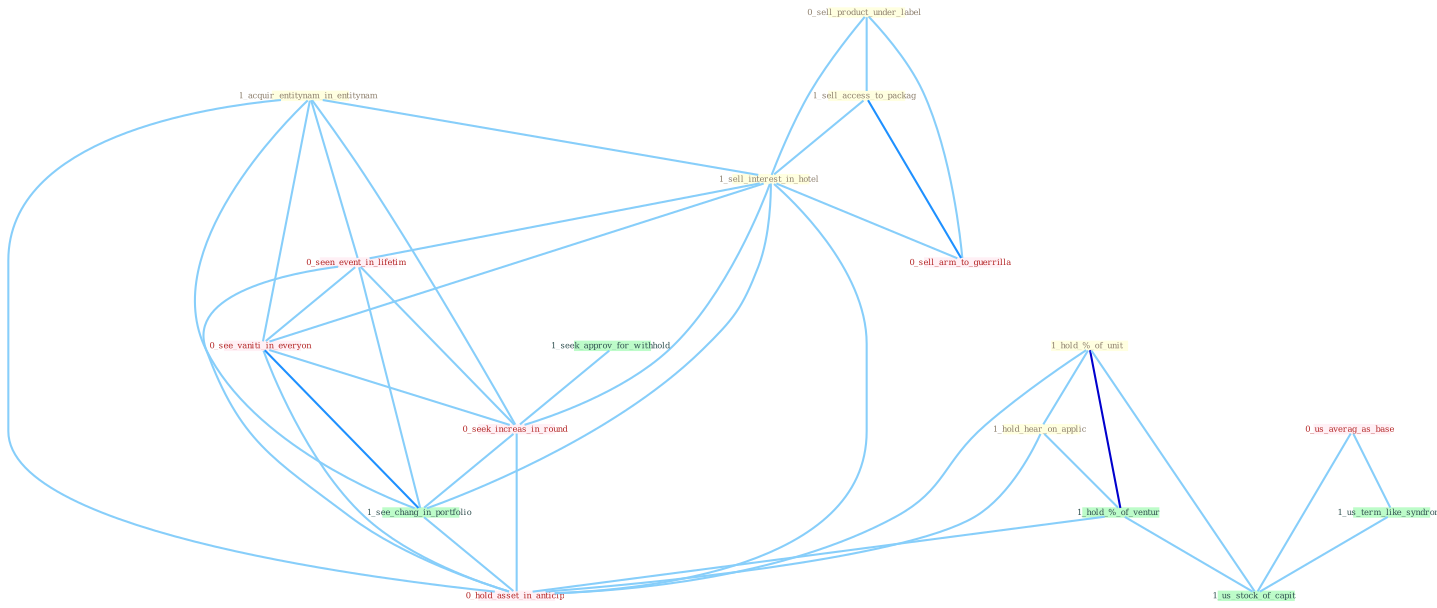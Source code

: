 Graph G{ 
    node
    [shape=polygon,style=filled,width=.5,height=.06,color="#BDFCC9",fixedsize=true,fontsize=4,
    fontcolor="#2f4f4f"];
    {node
    [color="#ffffe0", fontcolor="#8b7d6b"] "1_acquir_entitynam_in_entitynam " "0_sell_product_under_label " "1_sell_access_to_packag " "1_hold_%_of_unit " "1_sell_interest_in_hotel " "1_hold_hear_on_applic "}
{node [color="#fff0f5", fontcolor="#b22222"] "0_seen_event_in_lifetim " "0_us_averag_as_base " "0_see_vaniti_in_everyon " "0_sell_arm_to_guerrilla " "0_seek_increas_in_round " "0_hold_asset_in_anticip "}
edge [color="#B0E2FF"];

	"1_acquir_entitynam_in_entitynam " -- "1_sell_interest_in_hotel " [w="1", color="#87cefa" ];
	"1_acquir_entitynam_in_entitynam " -- "0_seen_event_in_lifetim " [w="1", color="#87cefa" ];
	"1_acquir_entitynam_in_entitynam " -- "0_see_vaniti_in_everyon " [w="1", color="#87cefa" ];
	"1_acquir_entitynam_in_entitynam " -- "0_seek_increas_in_round " [w="1", color="#87cefa" ];
	"1_acquir_entitynam_in_entitynam " -- "1_see_chang_in_portfolio " [w="1", color="#87cefa" ];
	"1_acquir_entitynam_in_entitynam " -- "0_hold_asset_in_anticip " [w="1", color="#87cefa" ];
	"0_sell_product_under_label " -- "1_sell_access_to_packag " [w="1", color="#87cefa" ];
	"0_sell_product_under_label " -- "1_sell_interest_in_hotel " [w="1", color="#87cefa" ];
	"0_sell_product_under_label " -- "0_sell_arm_to_guerrilla " [w="1", color="#87cefa" ];
	"1_sell_access_to_packag " -- "1_sell_interest_in_hotel " [w="1", color="#87cefa" ];
	"1_sell_access_to_packag " -- "0_sell_arm_to_guerrilla " [w="2", color="#1e90ff" , len=0.8];
	"1_hold_%_of_unit " -- "1_hold_hear_on_applic " [w="1", color="#87cefa" ];
	"1_hold_%_of_unit " -- "1_hold_%_of_ventur " [w="3", color="#0000cd" , len=0.6];
	"1_hold_%_of_unit " -- "1_us_stock_of_capit " [w="1", color="#87cefa" ];
	"1_hold_%_of_unit " -- "0_hold_asset_in_anticip " [w="1", color="#87cefa" ];
	"1_sell_interest_in_hotel " -- "0_seen_event_in_lifetim " [w="1", color="#87cefa" ];
	"1_sell_interest_in_hotel " -- "0_see_vaniti_in_everyon " [w="1", color="#87cefa" ];
	"1_sell_interest_in_hotel " -- "0_sell_arm_to_guerrilla " [w="1", color="#87cefa" ];
	"1_sell_interest_in_hotel " -- "0_seek_increas_in_round " [w="1", color="#87cefa" ];
	"1_sell_interest_in_hotel " -- "1_see_chang_in_portfolio " [w="1", color="#87cefa" ];
	"1_sell_interest_in_hotel " -- "0_hold_asset_in_anticip " [w="1", color="#87cefa" ];
	"1_hold_hear_on_applic " -- "1_hold_%_of_ventur " [w="1", color="#87cefa" ];
	"1_hold_hear_on_applic " -- "0_hold_asset_in_anticip " [w="1", color="#87cefa" ];
	"0_seen_event_in_lifetim " -- "0_see_vaniti_in_everyon " [w="1", color="#87cefa" ];
	"0_seen_event_in_lifetim " -- "0_seek_increas_in_round " [w="1", color="#87cefa" ];
	"0_seen_event_in_lifetim " -- "1_see_chang_in_portfolio " [w="1", color="#87cefa" ];
	"0_seen_event_in_lifetim " -- "0_hold_asset_in_anticip " [w="1", color="#87cefa" ];
	"0_us_averag_as_base " -- "1_us_term_like_syndrom " [w="1", color="#87cefa" ];
	"0_us_averag_as_base " -- "1_us_stock_of_capit " [w="1", color="#87cefa" ];
	"1_us_term_like_syndrom " -- "1_us_stock_of_capit " [w="1", color="#87cefa" ];
	"1_seek_approv_for_withhold " -- "0_seek_increas_in_round " [w="1", color="#87cefa" ];
	"1_hold_%_of_ventur " -- "1_us_stock_of_capit " [w="1", color="#87cefa" ];
	"1_hold_%_of_ventur " -- "0_hold_asset_in_anticip " [w="1", color="#87cefa" ];
	"0_see_vaniti_in_everyon " -- "0_seek_increas_in_round " [w="1", color="#87cefa" ];
	"0_see_vaniti_in_everyon " -- "1_see_chang_in_portfolio " [w="2", color="#1e90ff" , len=0.8];
	"0_see_vaniti_in_everyon " -- "0_hold_asset_in_anticip " [w="1", color="#87cefa" ];
	"0_seek_increas_in_round " -- "1_see_chang_in_portfolio " [w="1", color="#87cefa" ];
	"0_seek_increas_in_round " -- "0_hold_asset_in_anticip " [w="1", color="#87cefa" ];
	"1_see_chang_in_portfolio " -- "0_hold_asset_in_anticip " [w="1", color="#87cefa" ];
}